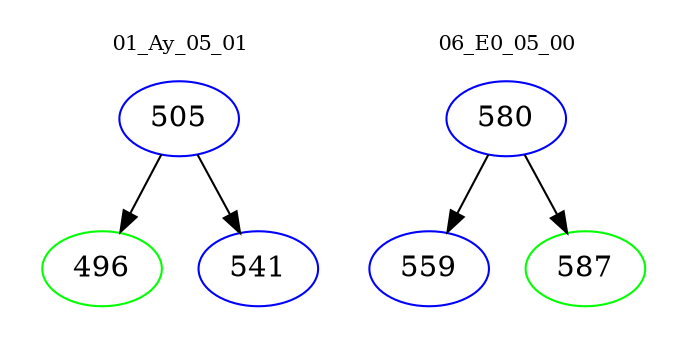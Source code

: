 digraph{
subgraph cluster_0 {
color = white
label = "01_Ay_05_01";
fontsize=10;
T0_505 [label="505", color="blue"]
T0_505 -> T0_496 [color="black"]
T0_496 [label="496", color="green"]
T0_505 -> T0_541 [color="black"]
T0_541 [label="541", color="blue"]
}
subgraph cluster_1 {
color = white
label = "06_E0_05_00";
fontsize=10;
T1_580 [label="580", color="blue"]
T1_580 -> T1_559 [color="black"]
T1_559 [label="559", color="blue"]
T1_580 -> T1_587 [color="black"]
T1_587 [label="587", color="green"]
}
}
